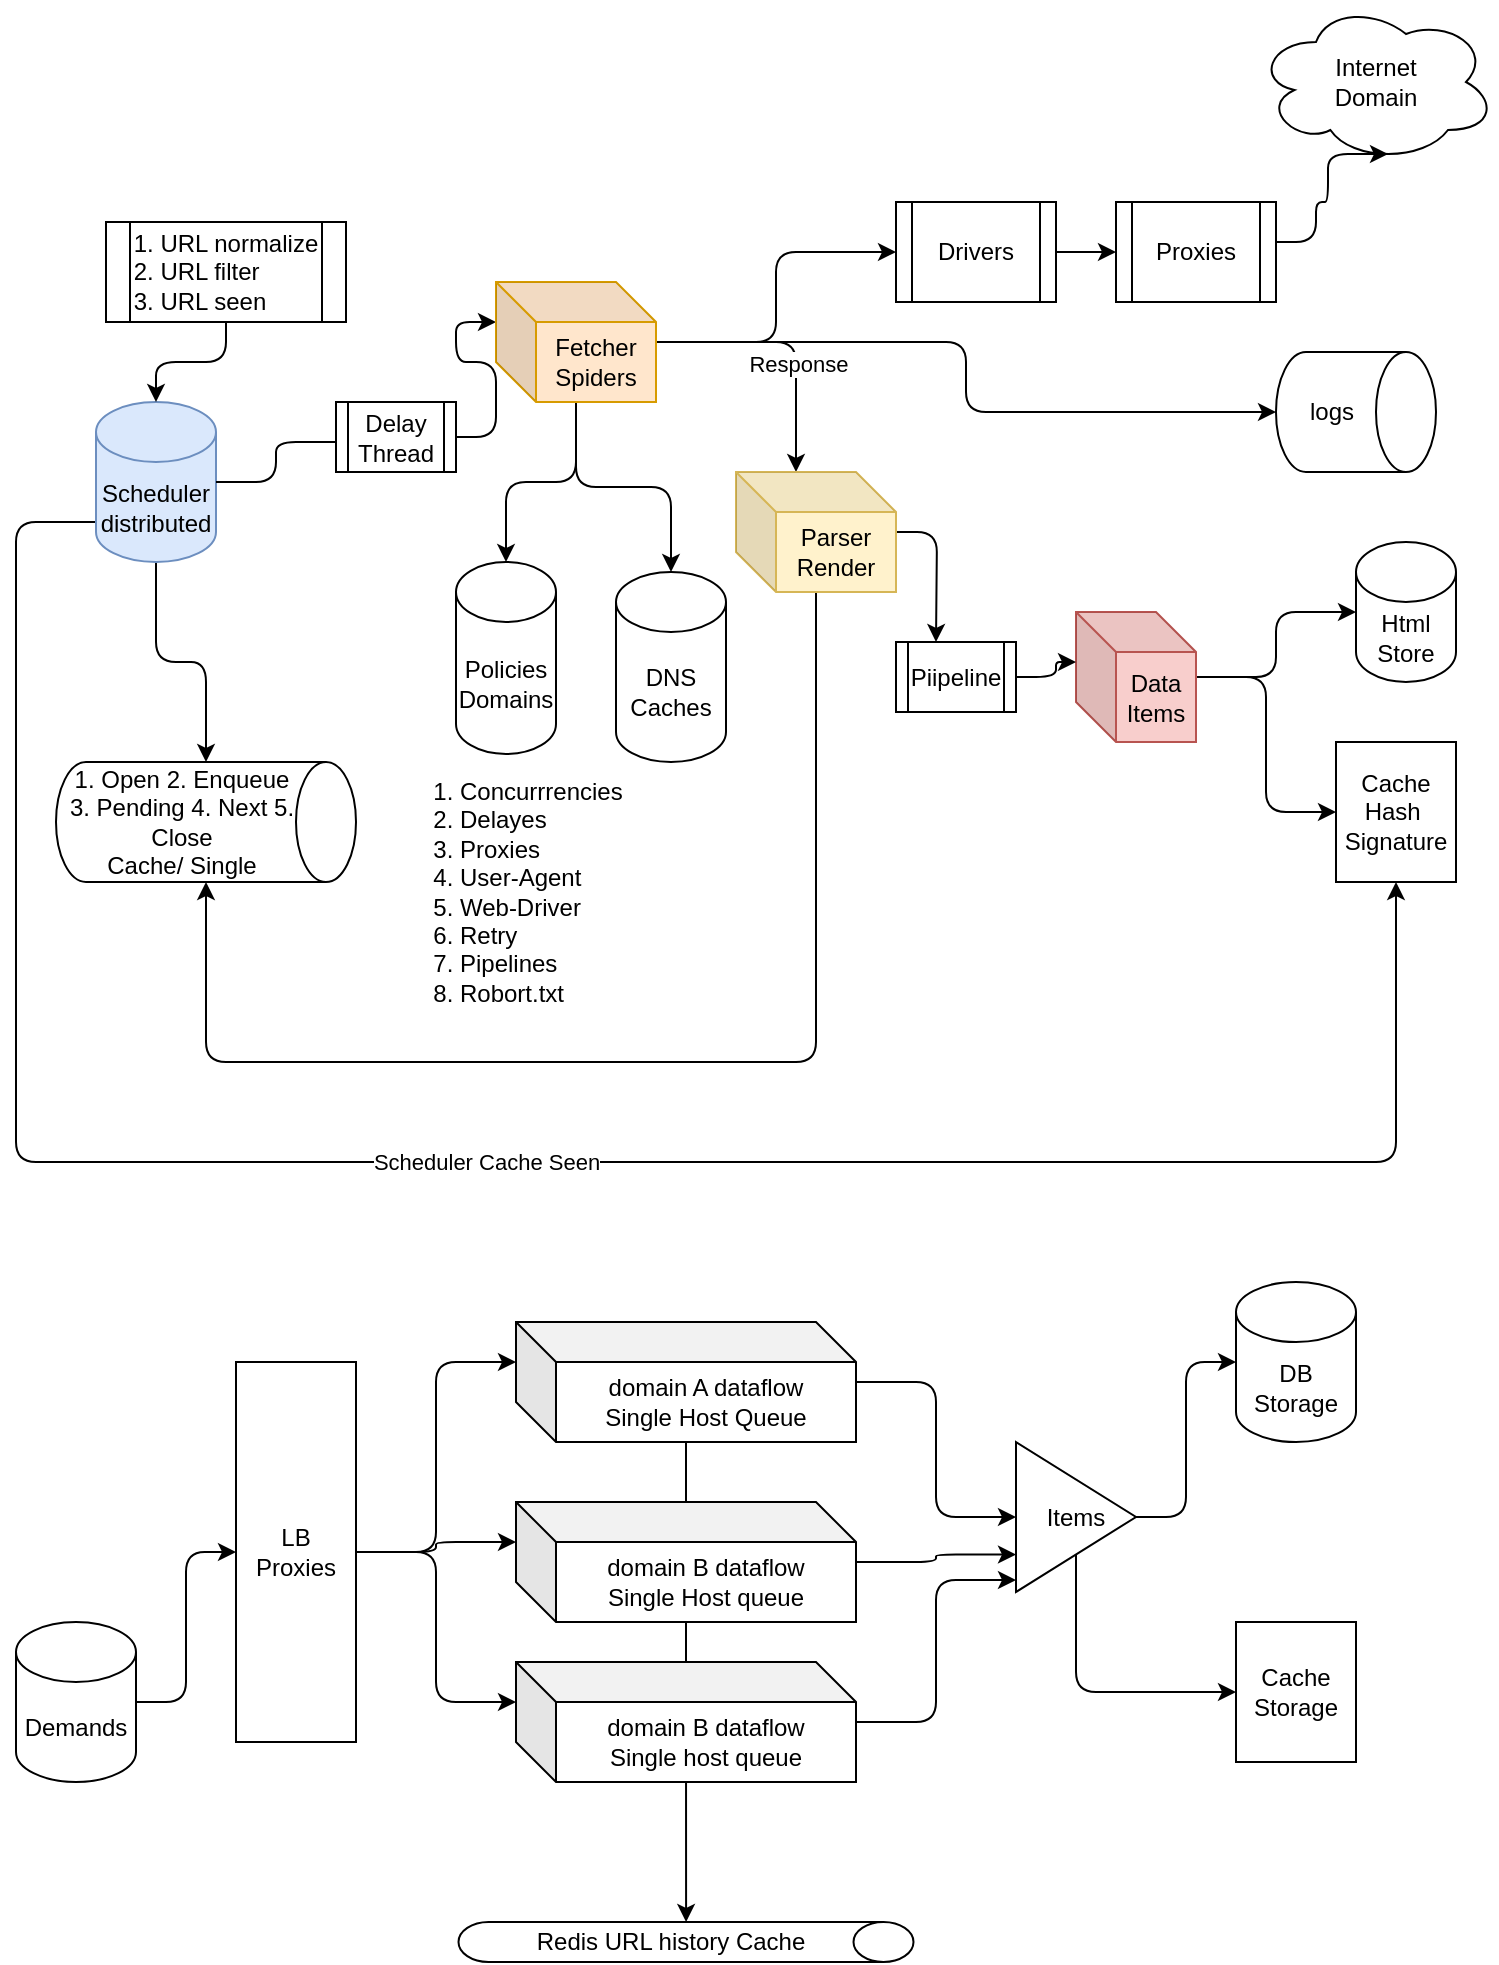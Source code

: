 <mxfile version="17.2.4" type="device"><diagram id="9YFS_Jb5erMCrhOhDinJ" name="Scapies"><mxGraphModel dx="946" dy="619" grid="1" gridSize="10" guides="1" tooltips="1" connect="1" arrows="1" fold="1" page="1" pageScale="1" pageWidth="827" pageHeight="1169" math="0" shadow="0"><root><mxCell id="0"/><mxCell id="1" parent="0"/><mxCell id="cJIk8yXlY6IBuS6CwaDk-5" style="edgeStyle=orthogonalEdgeStyle;rounded=1;orthogonalLoop=1;jettySize=auto;html=1;entryX=0;entryY=0;entryDx=0;entryDy=20;entryPerimeter=0;startArrow=none;" parent="1" source="cJIk8yXlY6IBuS6CwaDk-89" target="cJIk8yXlY6IBuS6CwaDk-4" edge="1"><mxGeometry relative="1" as="geometry"/></mxCell><mxCell id="cJIk8yXlY6IBuS6CwaDk-57" style="edgeStyle=orthogonalEdgeStyle;rounded=1;orthogonalLoop=1;jettySize=auto;html=1;entryX=0;entryY=0.5;entryDx=0;entryDy=0;entryPerimeter=0;" parent="1" source="cJIk8yXlY6IBuS6CwaDk-2" target="cJIk8yXlY6IBuS6CwaDk-27" edge="1"><mxGeometry relative="1" as="geometry"/></mxCell><mxCell id="cJIk8yXlY6IBuS6CwaDk-74" value="Scheduler Cache Seen" style="edgeStyle=orthogonalEdgeStyle;rounded=1;orthogonalLoop=1;jettySize=auto;html=1;entryX=0.5;entryY=1;entryDx=0;entryDy=0;" parent="1" source="cJIk8yXlY6IBuS6CwaDk-2" target="cJIk8yXlY6IBuS6CwaDk-63" edge="1"><mxGeometry relative="1" as="geometry"><mxPoint x="710" y="530" as="targetPoint"/><Array as="points"><mxPoint x="30" y="260"/><mxPoint x="30" y="580"/><mxPoint x="720" y="580"/></Array></mxGeometry></mxCell><mxCell id="cJIk8yXlY6IBuS6CwaDk-2" value="Scheduler&lt;br&gt;distributed" style="shape=cylinder3;whiteSpace=wrap;html=1;boundedLbl=1;backgroundOutline=1;size=15;fillColor=#dae8fc;strokeColor=#6c8ebf;" parent="1" vertex="1"><mxGeometry x="70" y="200" width="60" height="80" as="geometry"/></mxCell><mxCell id="cJIk8yXlY6IBuS6CwaDk-3" value="Policies&lt;br&gt;Domains" style="shape=cylinder3;whiteSpace=wrap;html=1;boundedLbl=1;backgroundOutline=1;size=15;" parent="1" vertex="1"><mxGeometry x="250" y="280" width="50" height="96" as="geometry"/></mxCell><mxCell id="cJIk8yXlY6IBuS6CwaDk-14" style="edgeStyle=orthogonalEdgeStyle;rounded=1;orthogonalLoop=1;jettySize=auto;html=1;entryX=0.5;entryY=0;entryDx=0;entryDy=0;entryPerimeter=0;" parent="1" source="cJIk8yXlY6IBuS6CwaDk-4" target="cJIk8yXlY6IBuS6CwaDk-13" edge="1"><mxGeometry relative="1" as="geometry"/></mxCell><mxCell id="cJIk8yXlY6IBuS6CwaDk-16" style="edgeStyle=orthogonalEdgeStyle;rounded=1;orthogonalLoop=1;jettySize=auto;html=1;" parent="1" source="cJIk8yXlY6IBuS6CwaDk-4" target="cJIk8yXlY6IBuS6CwaDk-3" edge="1"><mxGeometry relative="1" as="geometry"/></mxCell><mxCell id="cJIk8yXlY6IBuS6CwaDk-17" style="edgeStyle=orthogonalEdgeStyle;rounded=1;orthogonalLoop=1;jettySize=auto;html=1;entryX=0;entryY=0;entryDx=30;entryDy=0;entryPerimeter=0;" parent="1" source="cJIk8yXlY6IBuS6CwaDk-4" target="cJIk8yXlY6IBuS6CwaDk-11" edge="1"><mxGeometry relative="1" as="geometry"/></mxCell><mxCell id="cJIk8yXlY6IBuS6CwaDk-28" value="Response" style="edgeLabel;html=1;align=center;verticalAlign=middle;resizable=0;points=[];" parent="cJIk8yXlY6IBuS6CwaDk-17" vertex="1" connectable="0"><mxGeometry x="0.2" y="1" relative="1" as="geometry"><mxPoint as="offset"/></mxGeometry></mxCell><mxCell id="cJIk8yXlY6IBuS6CwaDk-41" style="edgeStyle=orthogonalEdgeStyle;rounded=1;orthogonalLoop=1;jettySize=auto;html=1;entryX=0;entryY=0.5;entryDx=0;entryDy=0;" parent="1" source="cJIk8yXlY6IBuS6CwaDk-4" target="cJIk8yXlY6IBuS6CwaDk-38" edge="1"><mxGeometry relative="1" as="geometry"/></mxCell><mxCell id="Cu5hutrfRAxGq4cAARey-2" style="edgeStyle=orthogonalEdgeStyle;rounded=1;orthogonalLoop=1;jettySize=auto;html=1;" edge="1" parent="1" source="cJIk8yXlY6IBuS6CwaDk-4" target="Cu5hutrfRAxGq4cAARey-1"><mxGeometry relative="1" as="geometry"/></mxCell><mxCell id="cJIk8yXlY6IBuS6CwaDk-4" value="Fetcher&lt;br&gt;Spiders" style="shape=cube;whiteSpace=wrap;html=1;boundedLbl=1;backgroundOutline=1;darkOpacity=0.05;darkOpacity2=0.1;fillColor=#ffe6cc;strokeColor=#d79b00;" parent="1" vertex="1"><mxGeometry x="270" y="140" width="80" height="60" as="geometry"/></mxCell><mxCell id="cJIk8yXlY6IBuS6CwaDk-7" value="Internet&lt;br&gt;Domain" style="ellipse;shape=cloud;whiteSpace=wrap;html=1;" parent="1" vertex="1"><mxGeometry x="650" width="120" height="80" as="geometry"/></mxCell><mxCell id="cJIk8yXlY6IBuS6CwaDk-43" style="edgeStyle=orthogonalEdgeStyle;rounded=1;orthogonalLoop=1;jettySize=auto;html=1;" parent="1" source="cJIk8yXlY6IBuS6CwaDk-11" edge="1"><mxGeometry relative="1" as="geometry"><mxPoint x="490" y="320" as="targetPoint"/></mxGeometry></mxCell><mxCell id="cJIk8yXlY6IBuS6CwaDk-58" style="edgeStyle=orthogonalEdgeStyle;rounded=1;orthogonalLoop=1;jettySize=auto;html=1;entryX=1;entryY=0.5;entryDx=0;entryDy=0;entryPerimeter=0;" parent="1" source="cJIk8yXlY6IBuS6CwaDk-11" target="cJIk8yXlY6IBuS6CwaDk-27" edge="1"><mxGeometry relative="1" as="geometry"><Array as="points"><mxPoint x="430" y="530"/><mxPoint x="125" y="530"/></Array></mxGeometry></mxCell><mxCell id="cJIk8yXlY6IBuS6CwaDk-11" value="Parser&lt;br&gt;Render" style="shape=cube;whiteSpace=wrap;html=1;boundedLbl=1;backgroundOutline=1;darkOpacity=0.05;darkOpacity2=0.1;fillColor=#fff2cc;strokeColor=#d6b656;" parent="1" vertex="1"><mxGeometry x="390" y="235" width="80" height="60" as="geometry"/></mxCell><mxCell id="cJIk8yXlY6IBuS6CwaDk-13" value="DNS&lt;br&gt;Caches" style="shape=cylinder3;whiteSpace=wrap;html=1;boundedLbl=1;backgroundOutline=1;size=15;" parent="1" vertex="1"><mxGeometry x="330" y="285" width="55" height="95" as="geometry"/></mxCell><mxCell id="cJIk8yXlY6IBuS6CwaDk-25" style="edgeStyle=orthogonalEdgeStyle;rounded=1;orthogonalLoop=1;jettySize=auto;html=1;" parent="1" source="cJIk8yXlY6IBuS6CwaDk-21" target="cJIk8yXlY6IBuS6CwaDk-23" edge="1"><mxGeometry relative="1" as="geometry"/></mxCell><mxCell id="cJIk8yXlY6IBuS6CwaDk-64" style="edgeStyle=orthogonalEdgeStyle;rounded=1;orthogonalLoop=1;jettySize=auto;html=1;entryX=0;entryY=0.5;entryDx=0;entryDy=0;" parent="1" source="cJIk8yXlY6IBuS6CwaDk-21" target="cJIk8yXlY6IBuS6CwaDk-63" edge="1"><mxGeometry relative="1" as="geometry"/></mxCell><mxCell id="cJIk8yXlY6IBuS6CwaDk-21" value="Data&lt;br&gt;Items" style="shape=cube;whiteSpace=wrap;html=1;boundedLbl=1;backgroundOutline=1;darkOpacity=0.05;darkOpacity2=0.1;fillColor=#f8cecc;strokeColor=#b85450;" parent="1" vertex="1"><mxGeometry x="560" y="305" width="60" height="65" as="geometry"/></mxCell><mxCell id="cJIk8yXlY6IBuS6CwaDk-23" value="Html&lt;br&gt;Store" style="shape=cylinder3;whiteSpace=wrap;html=1;boundedLbl=1;backgroundOutline=1;size=15;" parent="1" vertex="1"><mxGeometry x="700" y="270" width="50" height="70" as="geometry"/></mxCell><mxCell id="cJIk8yXlY6IBuS6CwaDk-27" value="1. Open 2. Enqueue 3. Pending 4. Next 5. Close&lt;br&gt;Cache/ Single" style="shape=cylinder3;whiteSpace=wrap;html=1;boundedLbl=1;backgroundOutline=1;size=15;direction=south;" parent="1" vertex="1"><mxGeometry x="50" y="380" width="150" height="60" as="geometry"/></mxCell><mxCell id="cJIk8yXlY6IBuS6CwaDk-31" value="&lt;div style=&quot;text-align: left&quot;&gt;&lt;span&gt;1. Concurrrencies&lt;/span&gt;&lt;/div&gt;&lt;div style=&quot;text-align: left&quot;&gt;&lt;span&gt;2. Delayes&lt;/span&gt;&lt;/div&gt;&lt;div style=&quot;text-align: left&quot;&gt;&lt;span&gt;3. Proxies&lt;/span&gt;&lt;/div&gt;&lt;div style=&quot;text-align: left&quot;&gt;&lt;span&gt;4. User-Agent&lt;/span&gt;&lt;/div&gt;&lt;div style=&quot;text-align: left&quot;&gt;&lt;span&gt;5. Web-Driver&lt;/span&gt;&lt;/div&gt;&lt;div style=&quot;text-align: left&quot;&gt;&lt;span&gt;6. Retry&lt;/span&gt;&lt;/div&gt;&lt;div style=&quot;text-align: left&quot;&gt;&lt;span&gt;7. Pipelines&lt;/span&gt;&lt;/div&gt;&lt;div style=&quot;text-align: left&quot;&gt;&lt;span&gt;8. Robort.txt&lt;/span&gt;&lt;/div&gt;" style="text;html=1;strokeColor=none;fillColor=none;align=center;verticalAlign=middle;whiteSpace=wrap;rounded=0;" parent="1" vertex="1"><mxGeometry x="231" y="430" width="110" height="30" as="geometry"/></mxCell><mxCell id="cJIk8yXlY6IBuS6CwaDk-51" style="edgeStyle=orthogonalEdgeStyle;rounded=1;orthogonalLoop=1;jettySize=auto;html=1;entryX=0;entryY=0.5;entryDx=0;entryDy=0;" parent="1" source="cJIk8yXlY6IBuS6CwaDk-38" target="cJIk8yXlY6IBuS6CwaDk-50" edge="1"><mxGeometry relative="1" as="geometry"/></mxCell><mxCell id="cJIk8yXlY6IBuS6CwaDk-38" value="Drivers" style="shape=process;whiteSpace=wrap;html=1;backgroundOutline=1;" parent="1" vertex="1"><mxGeometry x="470" y="100" width="80" height="50" as="geometry"/></mxCell><mxCell id="cJIk8yXlY6IBuS6CwaDk-44" style="edgeStyle=orthogonalEdgeStyle;rounded=1;orthogonalLoop=1;jettySize=auto;html=1;entryX=0;entryY=0;entryDx=0;entryDy=25;entryPerimeter=0;" parent="1" source="cJIk8yXlY6IBuS6CwaDk-42" target="cJIk8yXlY6IBuS6CwaDk-21" edge="1"><mxGeometry relative="1" as="geometry"/></mxCell><mxCell id="cJIk8yXlY6IBuS6CwaDk-42" value="Piipeline" style="shape=process;whiteSpace=wrap;html=1;backgroundOutline=1;" parent="1" vertex="1"><mxGeometry x="470" y="320" width="60" height="35" as="geometry"/></mxCell><mxCell id="cJIk8yXlY6IBuS6CwaDk-82" style="edgeStyle=orthogonalEdgeStyle;rounded=1;orthogonalLoop=1;jettySize=auto;html=1;entryX=0;entryY=0.5;entryDx=0;entryDy=0;" parent="1" source="cJIk8yXlY6IBuS6CwaDk-45" target="cJIk8yXlY6IBuS6CwaDk-81" edge="1"><mxGeometry relative="1" as="geometry"/></mxCell><mxCell id="cJIk8yXlY6IBuS6CwaDk-92" style="edgeStyle=orthogonalEdgeStyle;rounded=1;orthogonalLoop=1;jettySize=auto;html=1;" parent="1" source="cJIk8yXlY6IBuS6CwaDk-45" target="cJIk8yXlY6IBuS6CwaDk-91" edge="1"><mxGeometry relative="1" as="geometry"/></mxCell><mxCell id="cJIk8yXlY6IBuS6CwaDk-45" value="domain A dataflow&lt;br&gt;Single Host Queue" style="shape=cube;whiteSpace=wrap;html=1;boundedLbl=1;backgroundOutline=1;darkOpacity=0.05;darkOpacity2=0.1;" parent="1" vertex="1"><mxGeometry x="280" y="660" width="170" height="60" as="geometry"/></mxCell><mxCell id="cJIk8yXlY6IBuS6CwaDk-84" style="edgeStyle=orthogonalEdgeStyle;rounded=1;orthogonalLoop=1;jettySize=auto;html=1;entryX=0;entryY=0.75;entryDx=0;entryDy=0;" parent="1" source="cJIk8yXlY6IBuS6CwaDk-46" target="cJIk8yXlY6IBuS6CwaDk-81" edge="1"><mxGeometry relative="1" as="geometry"/></mxCell><mxCell id="cJIk8yXlY6IBuS6CwaDk-46" value="domain B dataflow&lt;br&gt;Single Host queue" style="shape=cube;whiteSpace=wrap;html=1;boundedLbl=1;backgroundOutline=1;darkOpacity=0.05;darkOpacity2=0.1;" parent="1" vertex="1"><mxGeometry x="280" y="750" width="170" height="60" as="geometry"/></mxCell><mxCell id="cJIk8yXlY6IBuS6CwaDk-85" style="edgeStyle=orthogonalEdgeStyle;rounded=1;orthogonalLoop=1;jettySize=auto;html=1;entryX=0;entryY=0.92;entryDx=0;entryDy=0;entryPerimeter=0;" parent="1" source="cJIk8yXlY6IBuS6CwaDk-47" target="cJIk8yXlY6IBuS6CwaDk-81" edge="1"><mxGeometry relative="1" as="geometry"/></mxCell><mxCell id="cJIk8yXlY6IBuS6CwaDk-47" value="domain B dataflow&lt;br&gt;Single host queue" style="shape=cube;whiteSpace=wrap;html=1;boundedLbl=1;backgroundOutline=1;darkOpacity=0.05;darkOpacity2=0.1;" parent="1" vertex="1"><mxGeometry x="280" y="830" width="170" height="60" as="geometry"/></mxCell><mxCell id="cJIk8yXlY6IBuS6CwaDk-52" style="edgeStyle=orthogonalEdgeStyle;rounded=1;orthogonalLoop=1;jettySize=auto;html=1;entryX=0.55;entryY=0.95;entryDx=0;entryDy=0;entryPerimeter=0;" parent="1" source="cJIk8yXlY6IBuS6CwaDk-50" target="cJIk8yXlY6IBuS6CwaDk-7" edge="1"><mxGeometry relative="1" as="geometry"><Array as="points"><mxPoint x="680" y="120"/><mxPoint x="680" y="100"/><mxPoint x="686" y="100"/></Array></mxGeometry></mxCell><mxCell id="cJIk8yXlY6IBuS6CwaDk-50" value="Proxies" style="shape=process;whiteSpace=wrap;html=1;backgroundOutline=1;" parent="1" vertex="1"><mxGeometry x="580" y="100" width="80" height="50" as="geometry"/></mxCell><mxCell id="cJIk8yXlY6IBuS6CwaDk-63" value="Cache&lt;br&gt;Hash&amp;nbsp;&lt;br&gt;Signature" style="rounded=0;whiteSpace=wrap;html=1;" parent="1" vertex="1"><mxGeometry x="690" y="370" width="60" height="70" as="geometry"/></mxCell><mxCell id="cJIk8yXlY6IBuS6CwaDk-68" style="edgeStyle=orthogonalEdgeStyle;rounded=1;orthogonalLoop=1;jettySize=auto;html=1;entryX=0;entryY=0.5;entryDx=0;entryDy=0;" parent="1" source="cJIk8yXlY6IBuS6CwaDk-65" target="cJIk8yXlY6IBuS6CwaDk-67" edge="1"><mxGeometry relative="1" as="geometry"/></mxCell><mxCell id="cJIk8yXlY6IBuS6CwaDk-65" value="Demands" style="shape=cylinder3;whiteSpace=wrap;html=1;boundedLbl=1;backgroundOutline=1;size=15;" parent="1" vertex="1"><mxGeometry x="30" y="810" width="60" height="80" as="geometry"/></mxCell><mxCell id="cJIk8yXlY6IBuS6CwaDk-69" style="edgeStyle=orthogonalEdgeStyle;rounded=1;orthogonalLoop=1;jettySize=auto;html=1;entryX=0;entryY=0;entryDx=0;entryDy=20;entryPerimeter=0;" parent="1" source="cJIk8yXlY6IBuS6CwaDk-67" target="cJIk8yXlY6IBuS6CwaDk-45" edge="1"><mxGeometry relative="1" as="geometry"/></mxCell><mxCell id="cJIk8yXlY6IBuS6CwaDk-70" style="edgeStyle=orthogonalEdgeStyle;rounded=1;orthogonalLoop=1;jettySize=auto;html=1;entryX=0;entryY=0;entryDx=0;entryDy=20;entryPerimeter=0;" parent="1" source="cJIk8yXlY6IBuS6CwaDk-67" target="cJIk8yXlY6IBuS6CwaDk-46" edge="1"><mxGeometry relative="1" as="geometry"/></mxCell><mxCell id="cJIk8yXlY6IBuS6CwaDk-71" style="edgeStyle=orthogonalEdgeStyle;rounded=1;orthogonalLoop=1;jettySize=auto;html=1;entryX=0;entryY=0;entryDx=0;entryDy=20;entryPerimeter=0;" parent="1" source="cJIk8yXlY6IBuS6CwaDk-67" target="cJIk8yXlY6IBuS6CwaDk-47" edge="1"><mxGeometry relative="1" as="geometry"/></mxCell><mxCell id="cJIk8yXlY6IBuS6CwaDk-67" value="LB&lt;br&gt;Proxies" style="rounded=0;whiteSpace=wrap;html=1;" parent="1" vertex="1"><mxGeometry x="140" y="680" width="60" height="190" as="geometry"/></mxCell><mxCell id="cJIk8yXlY6IBuS6CwaDk-73" style="edgeStyle=orthogonalEdgeStyle;rounded=1;orthogonalLoop=1;jettySize=auto;html=1;" parent="1" source="cJIk8yXlY6IBuS6CwaDk-72" target="cJIk8yXlY6IBuS6CwaDk-2" edge="1"><mxGeometry relative="1" as="geometry"/></mxCell><mxCell id="cJIk8yXlY6IBuS6CwaDk-72" value="&lt;div style=&quot;text-align: left&quot;&gt;&lt;span&gt;1. URL normalize&lt;/span&gt;&lt;/div&gt;&lt;div style=&quot;text-align: left&quot;&gt;&lt;span&gt;2. URL filter&lt;/span&gt;&lt;/div&gt;&lt;div style=&quot;text-align: left&quot;&gt;&lt;span&gt;3. URL seen&lt;/span&gt;&lt;/div&gt;" style="shape=process;whiteSpace=wrap;html=1;backgroundOutline=1;" parent="1" vertex="1"><mxGeometry x="75" y="110" width="120" height="50" as="geometry"/></mxCell><mxCell id="cJIk8yXlY6IBuS6CwaDk-76" value="DB&lt;br&gt;Storage" style="shape=cylinder3;whiteSpace=wrap;html=1;boundedLbl=1;backgroundOutline=1;size=15;" parent="1" vertex="1"><mxGeometry x="640" y="640" width="60" height="80" as="geometry"/></mxCell><mxCell id="cJIk8yXlY6IBuS6CwaDk-77" value="Cache&lt;br&gt;Storage" style="rounded=0;whiteSpace=wrap;html=1;" parent="1" vertex="1"><mxGeometry x="640" y="810" width="60" height="70" as="geometry"/></mxCell><mxCell id="cJIk8yXlY6IBuS6CwaDk-86" style="edgeStyle=orthogonalEdgeStyle;rounded=1;orthogonalLoop=1;jettySize=auto;html=1;entryX=0;entryY=0.5;entryDx=0;entryDy=0;entryPerimeter=0;" parent="1" source="cJIk8yXlY6IBuS6CwaDk-81" target="cJIk8yXlY6IBuS6CwaDk-76" edge="1"><mxGeometry relative="1" as="geometry"/></mxCell><mxCell id="cJIk8yXlY6IBuS6CwaDk-87" style="edgeStyle=orthogonalEdgeStyle;rounded=1;orthogonalLoop=1;jettySize=auto;html=1;" parent="1" source="cJIk8yXlY6IBuS6CwaDk-81" target="cJIk8yXlY6IBuS6CwaDk-77" edge="1"><mxGeometry relative="1" as="geometry"><Array as="points"><mxPoint x="560" y="845"/></Array></mxGeometry></mxCell><mxCell id="cJIk8yXlY6IBuS6CwaDk-81" value="Items" style="triangle;whiteSpace=wrap;html=1;" parent="1" vertex="1"><mxGeometry x="530" y="720" width="60" height="75" as="geometry"/></mxCell><mxCell id="cJIk8yXlY6IBuS6CwaDk-89" value="Delay&lt;br&gt;Thread" style="shape=process;whiteSpace=wrap;html=1;backgroundOutline=1;" parent="1" vertex="1"><mxGeometry x="190" y="200" width="60" height="35" as="geometry"/></mxCell><mxCell id="cJIk8yXlY6IBuS6CwaDk-90" value="" style="edgeStyle=orthogonalEdgeStyle;rounded=1;orthogonalLoop=1;jettySize=auto;html=1;entryX=0;entryY=0;entryDx=0;entryDy=20;entryPerimeter=0;endArrow=none;" parent="1" source="cJIk8yXlY6IBuS6CwaDk-2" target="cJIk8yXlY6IBuS6CwaDk-89" edge="1"><mxGeometry relative="1" as="geometry"><mxPoint x="170" y="260" as="sourcePoint"/><mxPoint x="270" y="160" as="targetPoint"/></mxGeometry></mxCell><mxCell id="cJIk8yXlY6IBuS6CwaDk-91" value="Redis URL history Cache" style="shape=cylinder3;whiteSpace=wrap;html=1;boundedLbl=1;backgroundOutline=1;size=15;direction=south;" parent="1" vertex="1"><mxGeometry x="251.25" y="960" width="227.5" height="20" as="geometry"/></mxCell><mxCell id="Cu5hutrfRAxGq4cAARey-1" value="logs" style="shape=cylinder3;whiteSpace=wrap;html=1;boundedLbl=1;backgroundOutline=1;size=15;direction=south;" vertex="1" parent="1"><mxGeometry x="660" y="175" width="80" height="60" as="geometry"/></mxCell></root></mxGraphModel></diagram></mxfile>